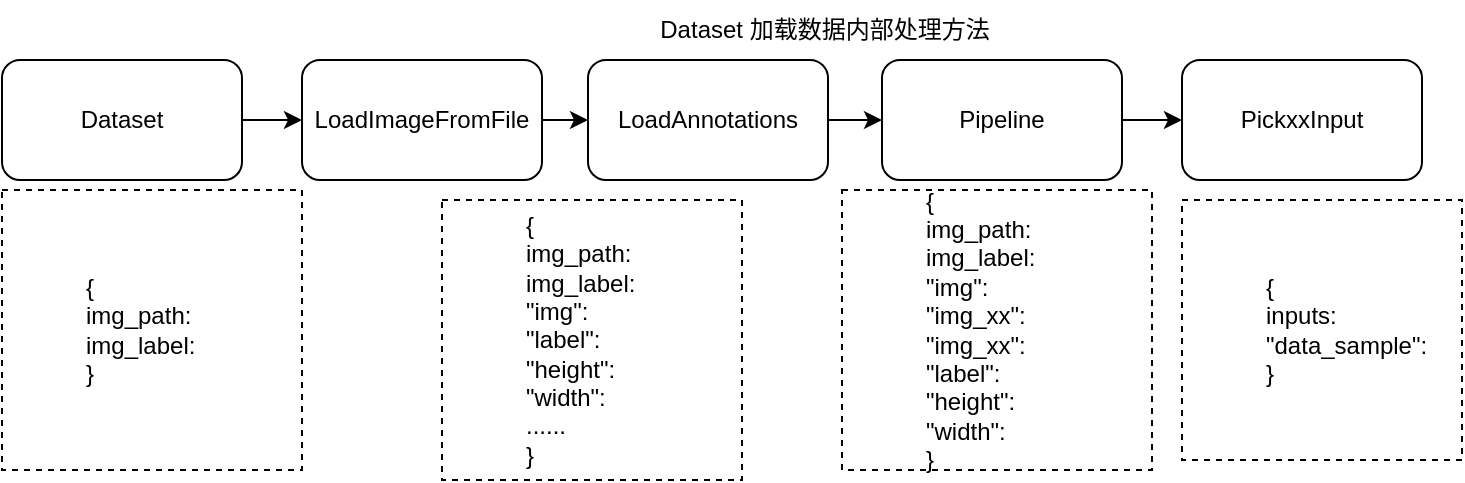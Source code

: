 <mxfile version="20.8.14" type="github">
  <diagram name="第 1 页" id="Cq7Y0VMnuC14e4NLx5yX">
    <mxGraphModel dx="1049" dy="582" grid="1" gridSize="10" guides="1" tooltips="1" connect="1" arrows="1" fold="1" page="1" pageScale="1" pageWidth="827" pageHeight="1169" math="0" shadow="0">
      <root>
        <mxCell id="0" />
        <mxCell id="1" parent="0" />
        <mxCell id="R2jCOA0yDabyb9bNn_AD-3" style="edgeStyle=orthogonalEdgeStyle;rounded=0;orthogonalLoop=1;jettySize=auto;html=1;entryX=0;entryY=0.5;entryDx=0;entryDy=0;" edge="1" parent="1" source="R2jCOA0yDabyb9bNn_AD-1" target="R2jCOA0yDabyb9bNn_AD-2">
          <mxGeometry relative="1" as="geometry" />
        </mxCell>
        <mxCell id="R2jCOA0yDabyb9bNn_AD-1" value="Dataset" style="rounded=1;whiteSpace=wrap;html=1;" vertex="1" parent="1">
          <mxGeometry x="40" y="140" width="120" height="60" as="geometry" />
        </mxCell>
        <mxCell id="R2jCOA0yDabyb9bNn_AD-6" style="edgeStyle=orthogonalEdgeStyle;rounded=0;orthogonalLoop=1;jettySize=auto;html=1;startArrow=none;" edge="1" parent="1" source="R2jCOA0yDabyb9bNn_AD-10" target="R2jCOA0yDabyb9bNn_AD-4">
          <mxGeometry relative="1" as="geometry">
            <mxPoint x="350" y="170" as="targetPoint" />
          </mxGeometry>
        </mxCell>
        <mxCell id="R2jCOA0yDabyb9bNn_AD-12" style="edgeStyle=orthogonalEdgeStyle;rounded=0;orthogonalLoop=1;jettySize=auto;html=1;exitX=1;exitY=0.5;exitDx=0;exitDy=0;entryX=0;entryY=0.5;entryDx=0;entryDy=0;" edge="1" parent="1" source="R2jCOA0yDabyb9bNn_AD-2" target="R2jCOA0yDabyb9bNn_AD-10">
          <mxGeometry relative="1" as="geometry" />
        </mxCell>
        <mxCell id="R2jCOA0yDabyb9bNn_AD-2" value="LoadImageFromFile" style="rounded=1;whiteSpace=wrap;html=1;" vertex="1" parent="1">
          <mxGeometry x="190" y="140" width="120" height="60" as="geometry" />
        </mxCell>
        <mxCell id="R2jCOA0yDabyb9bNn_AD-8" style="edgeStyle=orthogonalEdgeStyle;rounded=0;orthogonalLoop=1;jettySize=auto;html=1;entryX=0;entryY=0.5;entryDx=0;entryDy=0;" edge="1" parent="1" source="R2jCOA0yDabyb9bNn_AD-4" target="R2jCOA0yDabyb9bNn_AD-5">
          <mxGeometry relative="1" as="geometry" />
        </mxCell>
        <mxCell id="R2jCOA0yDabyb9bNn_AD-4" value="Pipeline" style="rounded=1;whiteSpace=wrap;html=1;" vertex="1" parent="1">
          <mxGeometry x="480" y="140" width="120" height="60" as="geometry" />
        </mxCell>
        <mxCell id="R2jCOA0yDabyb9bNn_AD-5" value="PickxxInput" style="rounded=1;whiteSpace=wrap;html=1;" vertex="1" parent="1">
          <mxGeometry x="630" y="140" width="120" height="60" as="geometry" />
        </mxCell>
        <mxCell id="R2jCOA0yDabyb9bNn_AD-10" value="LoadAnnotations" style="rounded=1;whiteSpace=wrap;html=1;" vertex="1" parent="1">
          <mxGeometry x="333" y="140" width="120" height="60" as="geometry" />
        </mxCell>
        <mxCell id="R2jCOA0yDabyb9bNn_AD-13" value="Dataset 加载数据内部处理方法" style="text;html=1;strokeColor=none;fillColor=none;align=center;verticalAlign=middle;whiteSpace=wrap;rounded=0;" vertex="1" parent="1">
          <mxGeometry x="333" y="110" width="237" height="30" as="geometry" />
        </mxCell>
        <mxCell id="R2jCOA0yDabyb9bNn_AD-14" value="&lt;blockquote style=&quot;margin: 0 0 0 40px; border: none; padding: 0px;&quot;&gt;{&lt;br&gt;img_path:&lt;br&gt;img_label:&lt;br&gt;}&lt;/blockquote&gt;" style="rounded=0;whiteSpace=wrap;html=1;align=left;dashed=1;" vertex="1" parent="1">
          <mxGeometry x="40" y="205" width="150" height="140" as="geometry" />
        </mxCell>
        <mxCell id="R2jCOA0yDabyb9bNn_AD-15" value="&lt;blockquote style=&quot;margin: 0 0 0 40px; border: none; padding: 0px;&quot;&gt;{&lt;br&gt;img_path:&lt;br&gt;img_label:&lt;br&gt;&quot;img&quot;:&lt;br&gt;&quot;label&quot;:&lt;br&gt;&quot;height&quot;:&lt;br&gt;&quot;width&quot;:&lt;br&gt;......&lt;br&gt;}&lt;/blockquote&gt;" style="rounded=0;whiteSpace=wrap;html=1;align=left;dashed=1;" vertex="1" parent="1">
          <mxGeometry x="260" y="210" width="150" height="140" as="geometry" />
        </mxCell>
        <mxCell id="R2jCOA0yDabyb9bNn_AD-16" value="&lt;blockquote style=&quot;margin: 0 0 0 40px; border: none; padding: 0px;&quot;&gt;{&lt;br&gt;img_path:&lt;br&gt;img_label:&lt;br&gt;&quot;img&quot;:&lt;br&gt;&quot;img_xx&quot;:&lt;br&gt;&quot;img_xx&quot;:&lt;br&gt;&quot;label&quot;:&lt;br&gt;&quot;height&quot;:&lt;br&gt;&quot;width&quot;:&lt;br&gt;}&lt;/blockquote&gt;" style="rounded=0;whiteSpace=wrap;html=1;align=left;dashed=1;" vertex="1" parent="1">
          <mxGeometry x="460" y="205" width="155" height="140" as="geometry" />
        </mxCell>
        <mxCell id="R2jCOA0yDabyb9bNn_AD-17" value="&lt;blockquote style=&quot;margin: 0 0 0 40px; border: none; padding: 0px;&quot;&gt;{&lt;br&gt;inputs:&lt;br&gt;&quot;data_sample&quot;:&lt;br&gt;}&lt;/blockquote&gt;" style="rounded=0;whiteSpace=wrap;html=1;align=left;dashed=1;" vertex="1" parent="1">
          <mxGeometry x="630" y="210" width="140" height="130" as="geometry" />
        </mxCell>
      </root>
    </mxGraphModel>
  </diagram>
</mxfile>
